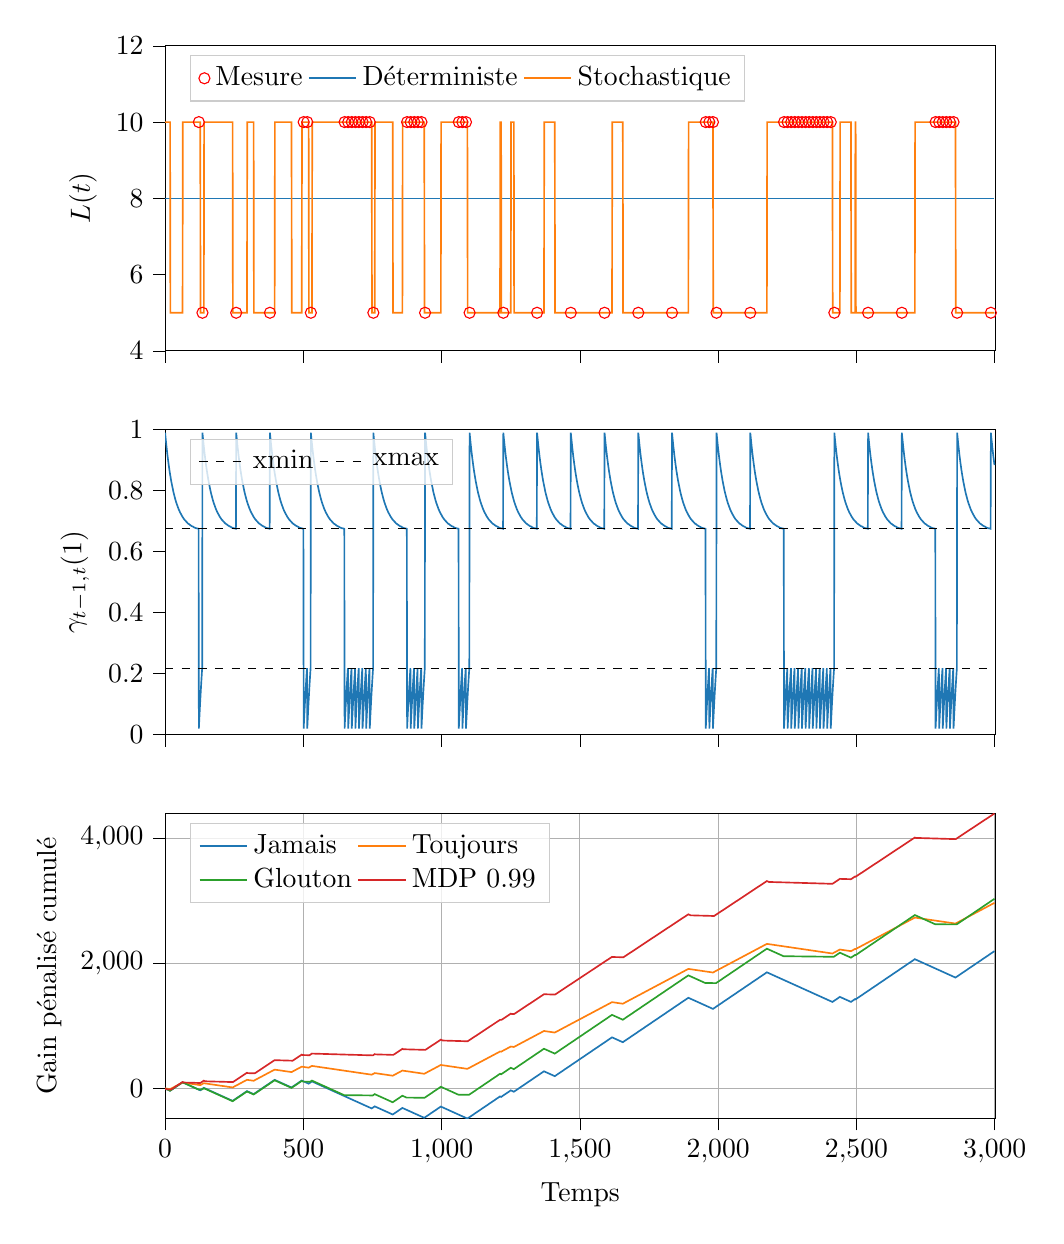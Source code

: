 % This file was created by tikzplotlib v0.9.1.
\begin{tikzpicture}

\definecolor{color0}{rgb}{0.122,0.467,0.706}
\definecolor{color1}{rgb}{1,0.498,0.055}
\definecolor{color2}{rgb}{0.173,0.627,0.173}
\definecolor{color3}{rgb}{0.839,0.153,0.157}

\begin{groupplot}[group style={group size=1 by 3}]
\nextgroupplot[
height=0.45\linewidth,
legend cell align={left},
legend columns=3,
legend style={fill opacity=0.8, draw opacity=1, text opacity=1, at={(0.03,0.97)}, anchor=north west, draw=white!80!black},
scaled x ticks=manual:{}{\pgfmathparse{#1}},
tick align=outside,
tick pos=left,
width=\linewidth,
x grid style={white!69.02!black},
xmin=0, xmax=3002.124,
xtick style={color=black},
xticklabels={},
y grid style={white!69.02!black},
ylabel={\(\displaystyle L(t)\)},
ymin=4, ymax=12,
ytick style={color=black}
]
\addplot [only marks, mark=o, draw=red, colormap/viridis]
table{%
x                      y
122 10
135 5
257 5
379 5
501 10
514 10
527 5
649 10
662 10
675 10
688 10
701 10
714 10
727 10
740 10
753 5
875 10
888 10
901 10
914 10
927 10
940 5
1062 10
1075 10
1088 10
1101 5
1223 5
1345 5
1467 5
1589 5
1711 5
1833 5
1955 10
1968 10
1981 10
1994 5
2116 5
2238 10
2251 10
2264 10
2277 10
2290 10
2303 10
2316 10
2329 10
2342 10
2355 10
2368 10
2381 10
2394 10
2407 10
2420 5
2542 5
2664 5
2786 10
2799 10
2812 10
2825 10
2838 10
2851 10
2864 5
2986 5
};
\addlegendentry{Mesure}
\addplot [semithick, color0]
table {%
0 8
2999 8
};
\addlegendentry{Déterministe}
\addplot [semithick, color1]
table {%
0 10
18 10
19 5
63 5
64 10
127 10
128 5
140 5
141 10
244 10
245 5
296 5
297 10
320 10
321 5
396 5
397 10
457 10
458 5
494 5
495 10
519 10
520 5
531 5
532 10
747 10
748 5
758 5
759 10
823 10
824 5
858 5
859 10
937 10
938 5
997 5
998 10
1093 10
1094 5
1211 5
1212 10
1215 10
1216 5
1250 5
1251 10
1261 10
1262 5
1370 5
1371 10
1409 10
1410 5
1616 5
1617 10
1655 10
1656 5
1892 5
1893 10
1981 10
1982 5
2176 5
2177 10
2413 10
2414 5
2440 5
2441 10
2480 10
2481 5
2495 5
2496 10
2497 10
2498 5
2711 5
2712 10
2858 10
2859 5
2999 5
};
\addlegendentry{Stochastique}

\nextgroupplot[
height=0.45\linewidth,
legend cell align={left},
legend columns=2,
legend style={fill opacity=0.8, draw opacity=1, text opacity=1, at={(0.03,0.97)}, anchor=north west, draw=white!80!black},
scaled x ticks=manual:{}{\pgfmathparse{#1}},
tick align=outside,
tick pos=left,
width=\linewidth,
x grid style={white!69.02!black},
xmin=0, xmax=3002.124,
xtick style={color=black},
xticklabels={},
y grid style={white!69.02!black},
ylabel={\(\displaystyle \gamma_{t-1,t}(1)\)},
ymin=0, ymax=1,
ytick style={color=black}
]
\addplot [semithick, color0, forget plot]
table {%
0 0.99
1 0.98
2 0.971
3 0.962
4 0.953
5 0.944
6 0.936
7 0.928
8 0.92
9 0.912
10 0.905
11 0.898
12 0.891
13 0.884
14 0.878
15 0.871
17 0.859
19 0.848
21 0.837
23 0.827
25 0.818
27 0.809
29 0.8
31 0.792
33 0.785
35 0.778
37 0.771
39 0.765
41 0.759
43 0.754
45 0.749
47 0.744
49 0.739
51 0.735
54 0.729
57 0.724
60 0.719
63 0.714
66 0.71
69 0.706
72 0.703
75 0.7
79 0.696
83 0.692
87 0.69
91 0.687
96 0.684
101 0.682
106 0.679
112 0.677
118 0.676
121 0.675
122 0.02
123 0.039
124 0.058
125 0.076
126 0.094
127 0.111
128 0.128
129 0.144
130 0.16
131 0.175
132 0.19
133 0.204
134 0.218
135 0.99
136 0.98
137 0.971
138 0.962
139 0.953
140 0.944
141 0.936
142 0.928
143 0.92
144 0.912
145 0.905
146 0.898
147 0.891
148 0.884
149 0.878
150 0.871
152 0.859
154 0.848
156 0.837
158 0.827
160 0.818
162 0.809
164 0.8
166 0.792
168 0.785
170 0.778
172 0.771
174 0.765
176 0.759
178 0.754
180 0.749
182 0.744
184 0.739
186 0.735
189 0.729
192 0.724
195 0.719
198 0.714
201 0.71
204 0.706
207 0.703
210 0.7
214 0.696
218 0.692
222 0.69
226 0.687
231 0.684
236 0.682
241 0.679
247 0.677
253 0.676
256 0.675
257 0.99
258 0.98
259 0.971
260 0.962
261 0.953
262 0.944
263 0.936
264 0.928
265 0.92
266 0.912
267 0.905
268 0.898
269 0.891
270 0.884
271 0.878
272 0.871
274 0.859
276 0.848
278 0.837
280 0.827
282 0.818
284 0.809
286 0.8
288 0.792
290 0.785
292 0.778
294 0.771
296 0.765
298 0.759
300 0.754
302 0.749
304 0.744
306 0.739
308 0.735
311 0.729
314 0.724
317 0.719
320 0.714
323 0.71
326 0.706
329 0.703
332 0.7
336 0.696
340 0.692
344 0.69
348 0.687
353 0.684
358 0.682
363 0.679
369 0.677
375 0.676
378 0.675
379 0.99
380 0.98
381 0.971
382 0.962
383 0.953
384 0.944
385 0.936
386 0.928
387 0.92
388 0.912
389 0.905
390 0.898
391 0.891
392 0.884
393 0.878
394 0.871
396 0.859
398 0.848
400 0.837
402 0.827
404 0.818
406 0.809
408 0.8
410 0.792
412 0.785
414 0.778
416 0.771
418 0.765
420 0.759
422 0.754
424 0.749
426 0.744
428 0.739
430 0.735
433 0.729
436 0.724
439 0.719
442 0.714
445 0.71
448 0.706
451 0.703
454 0.7
458 0.696
462 0.692
466 0.69
470 0.687
475 0.684
480 0.682
485 0.679
491 0.677
497 0.676
500 0.675
501 0.02
502 0.039
503 0.058
504 0.076
505 0.094
506 0.111
507 0.128
508 0.144
509 0.16
510 0.175
511 0.19
512 0.204
513 0.218
514 0.02
515 0.039
516 0.058
517 0.076
518 0.094
519 0.111
520 0.128
521 0.144
522 0.16
523 0.175
524 0.19
525 0.204
526 0.218
527 0.99
528 0.98
529 0.971
530 0.962
531 0.953
532 0.944
533 0.936
534 0.928
535 0.92
536 0.912
537 0.905
538 0.898
539 0.891
540 0.884
541 0.878
542 0.871
544 0.859
546 0.848
548 0.837
550 0.827
552 0.818
554 0.809
556 0.8
558 0.792
560 0.785
562 0.778
564 0.771
566 0.765
568 0.759
570 0.754
572 0.749
574 0.744
576 0.739
578 0.735
581 0.729
584 0.724
587 0.719
590 0.714
593 0.71
596 0.706
599 0.703
602 0.7
606 0.696
610 0.692
614 0.69
618 0.687
623 0.684
628 0.682
633 0.679
639 0.677
645 0.676
648 0.675
649 0.02
650 0.039
651 0.058
652 0.076
653 0.094
654 0.111
655 0.128
656 0.144
657 0.16
658 0.175
659 0.19
660 0.204
661 0.218
662 0.02
663 0.039
664 0.058
665 0.076
666 0.094
667 0.111
668 0.128
669 0.144
670 0.16
671 0.175
672 0.19
673 0.204
674 0.218
675 0.02
676 0.039
677 0.058
678 0.076
679 0.094
680 0.111
681 0.128
682 0.144
683 0.16
684 0.175
685 0.19
686 0.204
687 0.218
688 0.02
689 0.039
690 0.058
691 0.076
692 0.094
693 0.111
694 0.128
695 0.144
696 0.16
697 0.175
698 0.19
699 0.204
700 0.218
701 0.02
702 0.039
703 0.058
704 0.076
705 0.094
706 0.111
707 0.128
708 0.144
709 0.16
710 0.175
711 0.19
712 0.204
713 0.218
714 0.02
715 0.039
716 0.058
717 0.076
718 0.094
719 0.111
720 0.128
721 0.144
722 0.16
723 0.175
724 0.19
725 0.204
726 0.218
727 0.02
728 0.039
729 0.058
730 0.076
731 0.094
732 0.111
733 0.128
734 0.144
735 0.16
736 0.175
737 0.19
738 0.204
739 0.218
740 0.02
741 0.039
742 0.058
743 0.076
744 0.094
745 0.111
746 0.128
747 0.144
748 0.16
749 0.175
750 0.19
751 0.204
752 0.218
753 0.99
754 0.98
755 0.971
756 0.962
757 0.953
758 0.944
759 0.936
760 0.928
761 0.92
762 0.912
763 0.905
764 0.898
765 0.891
766 0.884
767 0.878
768 0.871
770 0.859
772 0.848
774 0.837
776 0.827
778 0.818
780 0.809
782 0.8
784 0.792
786 0.785
788 0.778
790 0.771
792 0.765
794 0.759
796 0.754
798 0.749
800 0.744
802 0.739
804 0.735
807 0.729
810 0.724
813 0.719
816 0.714
819 0.71
822 0.706
825 0.703
828 0.7
832 0.696
836 0.692
840 0.69
844 0.687
849 0.684
854 0.682
859 0.679
865 0.677
871 0.676
874 0.675
875 0.02
876 0.039
877 0.058
878 0.076
879 0.094
880 0.111
881 0.128
882 0.144
883 0.16
884 0.175
885 0.19
886 0.204
887 0.218
888 0.02
889 0.039
890 0.058
891 0.076
892 0.094
893 0.111
894 0.128
895 0.144
896 0.16
897 0.175
898 0.19
899 0.204
900 0.218
901 0.02
902 0.039
903 0.058
904 0.076
905 0.094
906 0.111
907 0.128
908 0.144
909 0.16
910 0.175
911 0.19
912 0.204
913 0.218
914 0.02
915 0.039
916 0.058
917 0.076
918 0.094
919 0.111
920 0.128
921 0.144
922 0.16
923 0.175
924 0.19
925 0.204
926 0.218
927 0.02
928 0.039
929 0.058
930 0.076
931 0.094
932 0.111
933 0.128
934 0.144
935 0.16
936 0.175
937 0.19
938 0.204
939 0.218
940 0.99
941 0.98
942 0.971
943 0.962
944 0.953
945 0.944
946 0.936
947 0.928
948 0.92
949 0.912
950 0.905
951 0.898
952 0.891
953 0.884
954 0.878
955 0.871
957 0.859
959 0.848
961 0.837
963 0.827
965 0.818
967 0.809
969 0.8
971 0.792
973 0.785
975 0.778
977 0.771
979 0.765
981 0.759
983 0.754
985 0.749
987 0.744
989 0.739
991 0.735
994 0.729
997 0.724
1000 0.719
1003 0.714
1006 0.71
1009 0.706
1012 0.703
1015 0.7
1019 0.696
1023 0.692
1027 0.69
1031 0.687
1036 0.684
1041 0.682
1046 0.679
1052 0.677
1058 0.676
1061 0.675
1062 0.02
1063 0.039
1064 0.058
1065 0.076
1066 0.094
1067 0.111
1068 0.128
1069 0.144
1070 0.16
1071 0.175
1072 0.19
1073 0.204
1074 0.218
1075 0.02
1076 0.039
1077 0.058
1078 0.076
1079 0.094
1080 0.111
1081 0.128
1082 0.144
1083 0.16
1084 0.175
1085 0.19
1086 0.204
1087 0.218
1088 0.02
1089 0.039
1090 0.058
1091 0.076
1092 0.094
1093 0.111
1094 0.128
1095 0.144
1096 0.16
1097 0.175
1098 0.19
1099 0.204
1100 0.218
1101 0.99
1102 0.98
1103 0.971
1104 0.962
1105 0.953
1106 0.944
1107 0.936
1108 0.928
1109 0.92
1110 0.912
1111 0.905
1112 0.898
1113 0.891
1114 0.884
1115 0.878
1116 0.871
1118 0.859
1120 0.848
1122 0.837
1124 0.827
1126 0.818
1128 0.809
1130 0.8
1132 0.792
1134 0.785
1136 0.778
1138 0.771
1140 0.765
1142 0.759
1144 0.754
1146 0.749
1148 0.744
1150 0.739
1152 0.735
1155 0.729
1158 0.724
1161 0.719
1164 0.714
1167 0.71
1170 0.706
1173 0.703
1176 0.7
1180 0.696
1184 0.692
1188 0.69
1192 0.687
1197 0.684
1202 0.682
1207 0.679
1213 0.677
1219 0.676
1222 0.675
1223 0.99
1224 0.98
1225 0.971
1226 0.962
1227 0.953
1228 0.944
1229 0.936
1230 0.928
1231 0.92
1232 0.912
1233 0.905
1234 0.898
1235 0.891
1236 0.884
1237 0.878
1238 0.871
1240 0.859
1242 0.848
1244 0.837
1246 0.827
1248 0.818
1250 0.809
1252 0.8
1254 0.792
1256 0.785
1258 0.778
1260 0.771
1262 0.765
1264 0.759
1266 0.754
1268 0.749
1270 0.744
1272 0.739
1274 0.735
1277 0.729
1280 0.724
1283 0.719
1286 0.714
1289 0.71
1292 0.706
1295 0.703
1298 0.7
1302 0.696
1306 0.692
1310 0.69
1314 0.687
1319 0.684
1324 0.682
1329 0.679
1335 0.677
1341 0.676
1344 0.675
1345 0.99
1346 0.98
1347 0.971
1348 0.962
1349 0.953
1350 0.944
1351 0.936
1352 0.928
1353 0.92
1354 0.912
1355 0.905
1356 0.898
1357 0.891
1358 0.884
1359 0.878
1360 0.871
1362 0.859
1364 0.848
1366 0.837
1368 0.827
1370 0.818
1372 0.809
1374 0.8
1376 0.792
1378 0.785
1380 0.778
1382 0.771
1384 0.765
1386 0.759
1388 0.754
1390 0.749
1392 0.744
1394 0.739
1396 0.735
1399 0.729
1402 0.724
1405 0.719
1408 0.714
1411 0.71
1414 0.706
1417 0.703
1420 0.7
1424 0.696
1428 0.692
1432 0.69
1436 0.687
1441 0.684
1446 0.682
1451 0.679
1457 0.677
1463 0.676
1466 0.675
1467 0.99
1468 0.98
1469 0.971
1470 0.962
1471 0.953
1472 0.944
1473 0.936
1474 0.928
1475 0.92
1476 0.912
1477 0.905
1478 0.898
1479 0.891
1480 0.884
1481 0.878
1482 0.871
1484 0.859
1486 0.848
1488 0.837
1490 0.827
1492 0.818
1494 0.809
1496 0.8
1498 0.792
1500 0.785
1502 0.778
1504 0.771
1506 0.765
1508 0.759
1510 0.754
1512 0.749
1514 0.744
1516 0.739
1518 0.735
1521 0.729
1524 0.724
1527 0.719
1530 0.714
1533 0.71
1536 0.706
1539 0.703
1542 0.7
1546 0.696
1550 0.692
1554 0.69
1558 0.687
1563 0.684
1568 0.682
1573 0.679
1579 0.677
1585 0.676
1588 0.675
1589 0.99
1590 0.98
1591 0.971
1592 0.962
1593 0.953
1594 0.944
1595 0.936
1596 0.928
1597 0.92
1598 0.912
1599 0.905
1600 0.898
1601 0.891
1602 0.884
1603 0.878
1604 0.871
1606 0.859
1608 0.848
1610 0.837
1612 0.827
1614 0.818
1616 0.809
1618 0.8
1620 0.792
1622 0.785
1624 0.778
1626 0.771
1628 0.765
1630 0.759
1632 0.754
1634 0.749
1636 0.744
1638 0.739
1640 0.735
1643 0.729
1646 0.724
1649 0.719
1652 0.714
1655 0.71
1658 0.706
1661 0.703
1664 0.7
1668 0.696
1672 0.692
1676 0.69
1680 0.687
1685 0.684
1690 0.682
1695 0.679
1701 0.677
1707 0.676
1710 0.675
1711 0.99
1712 0.98
1713 0.971
1714 0.962
1715 0.953
1716 0.944
1717 0.936
1718 0.928
1719 0.92
1720 0.912
1721 0.905
1722 0.898
1723 0.891
1724 0.884
1725 0.878
1726 0.871
1728 0.859
1730 0.848
1732 0.837
1734 0.827
1736 0.818
1738 0.809
1740 0.8
1742 0.792
1744 0.785
1746 0.778
1748 0.771
1750 0.765
1752 0.759
1754 0.754
1756 0.749
1758 0.744
1760 0.739
1762 0.735
1765 0.729
1768 0.724
1771 0.719
1774 0.714
1777 0.71
1780 0.706
1783 0.703
1786 0.7
1790 0.696
1794 0.692
1798 0.69
1802 0.687
1807 0.684
1812 0.682
1817 0.679
1823 0.677
1829 0.676
1832 0.675
1833 0.99
1834 0.98
1835 0.971
1836 0.962
1837 0.953
1838 0.944
1839 0.936
1840 0.928
1841 0.92
1842 0.912
1843 0.905
1844 0.898
1845 0.891
1846 0.884
1847 0.878
1848 0.871
1850 0.859
1852 0.848
1854 0.837
1856 0.827
1858 0.818
1860 0.809
1862 0.8
1864 0.792
1866 0.785
1868 0.778
1870 0.771
1872 0.765
1874 0.759
1876 0.754
1878 0.749
1880 0.744
1882 0.739
1884 0.735
1887 0.729
1890 0.724
1893 0.719
1896 0.714
1899 0.71
1902 0.706
1905 0.703
1908 0.7
1912 0.696
1916 0.692
1920 0.69
1924 0.687
1929 0.684
1934 0.682
1939 0.679
1945 0.677
1951 0.676
1954 0.675
1955 0.02
1956 0.039
1957 0.058
1958 0.076
1959 0.094
1960 0.111
1961 0.128
1962 0.144
1963 0.16
1964 0.175
1965 0.19
1966 0.204
1967 0.218
1968 0.02
1969 0.039
1970 0.058
1971 0.076
1972 0.094
1973 0.111
1974 0.128
1975 0.144
1976 0.16
1977 0.175
1978 0.19
1979 0.204
1980 0.218
1981 0.02
1982 0.039
1983 0.058
1984 0.076
1985 0.094
1986 0.111
1987 0.128
1988 0.144
1989 0.16
1990 0.175
1991 0.19
1992 0.204
1993 0.218
1994 0.99
1995 0.98
1996 0.971
1997 0.962
1998 0.953
1999 0.944
2000 0.936
2001 0.928
2002 0.92
2003 0.912
2004 0.905
2005 0.898
2006 0.891
2007 0.884
2008 0.878
2009 0.871
2011 0.859
2013 0.848
2015 0.837
2017 0.827
2019 0.818
2021 0.809
2023 0.8
2025 0.792
2027 0.785
2029 0.778
2031 0.771
2033 0.765
2035 0.759
2037 0.754
2039 0.749
2041 0.744
2043 0.739
2045 0.735
2048 0.729
2051 0.724
2054 0.719
2057 0.714
2060 0.71
2063 0.706
2066 0.703
2069 0.7
2073 0.696
2077 0.692
2081 0.69
2085 0.687
2090 0.684
2095 0.682
2100 0.679
2106 0.677
2112 0.676
2115 0.675
2116 0.99
2117 0.98
2118 0.971
2119 0.962
2120 0.953
2121 0.944
2122 0.936
2123 0.928
2124 0.92
2125 0.912
2126 0.905
2127 0.898
2128 0.891
2129 0.884
2130 0.878
2131 0.871
2133 0.859
2135 0.848
2137 0.837
2139 0.827
2141 0.818
2143 0.809
2145 0.8
2147 0.792
2149 0.785
2151 0.778
2153 0.771
2155 0.765
2157 0.759
2159 0.754
2161 0.749
2163 0.744
2165 0.739
2167 0.735
2170 0.729
2173 0.724
2176 0.719
2179 0.714
2182 0.71
2185 0.706
2188 0.703
2191 0.7
2195 0.696
2199 0.692
2203 0.69
2207 0.687
2212 0.684
2217 0.682
2222 0.679
2228 0.677
2234 0.676
2237 0.675
2238 0.02
2239 0.039
2240 0.058
2241 0.076
2242 0.094
2243 0.111
2244 0.128
2245 0.144
2246 0.16
2247 0.175
2248 0.19
2249 0.204
2250 0.218
2251 0.02
2252 0.039
2253 0.058
2254 0.076
2255 0.094
2256 0.111
2257 0.128
2258 0.144
2259 0.16
2260 0.175
2261 0.19
2262 0.204
2263 0.218
2264 0.02
2265 0.039
2266 0.058
2267 0.076
2268 0.094
2269 0.111
2270 0.128
2271 0.144
2272 0.16
2273 0.175
2274 0.19
2275 0.204
2276 0.218
2277 0.02
2278 0.039
2279 0.058
2280 0.076
2281 0.094
2282 0.111
2283 0.128
2284 0.144
2285 0.16
2286 0.175
2287 0.19
2288 0.204
2289 0.218
2290 0.02
2291 0.039
2292 0.058
2293 0.076
2294 0.094
2295 0.111
2296 0.128
2297 0.144
2298 0.16
2299 0.175
2300 0.19
2301 0.204
2302 0.218
2303 0.02
2304 0.039
2305 0.058
2306 0.076
2307 0.094
2308 0.111
2309 0.128
2310 0.144
2311 0.16
2312 0.175
2313 0.19
2314 0.204
2315 0.218
2316 0.02
2317 0.039
2318 0.058
2319 0.076
2320 0.094
2321 0.111
2322 0.128
2323 0.144
2324 0.16
2325 0.175
2326 0.19
2327 0.204
2328 0.218
2329 0.02
2330 0.039
2331 0.058
2332 0.076
2333 0.094
2334 0.111
2335 0.128
2336 0.144
2337 0.16
2338 0.175
2339 0.19
2340 0.204
2341 0.218
2342 0.02
2343 0.039
2344 0.058
2345 0.076
2346 0.094
2347 0.111
2348 0.128
2349 0.144
2350 0.16
2351 0.175
2352 0.19
2353 0.204
2354 0.218
2355 0.02
2356 0.039
2357 0.058
2358 0.076
2359 0.094
2360 0.111
2361 0.128
2362 0.144
2363 0.16
2364 0.175
2365 0.19
2366 0.204
2367 0.218
2368 0.02
2369 0.039
2370 0.058
2371 0.076
2372 0.094
2373 0.111
2374 0.128
2375 0.144
2376 0.16
2377 0.175
2378 0.19
2379 0.204
2380 0.218
2381 0.02
2382 0.039
2383 0.058
2384 0.076
2385 0.094
2386 0.111
2387 0.128
2388 0.144
2389 0.16
2390 0.175
2391 0.19
2392 0.204
2393 0.218
2394 0.02
2395 0.039
2396 0.058
2397 0.076
2398 0.094
2399 0.111
2400 0.128
2401 0.144
2402 0.16
2403 0.175
2404 0.19
2405 0.204
2406 0.218
2407 0.02
2408 0.039
2409 0.058
2410 0.076
2411 0.094
2412 0.111
2413 0.128
2414 0.144
2415 0.16
2416 0.175
2417 0.19
2418 0.204
2419 0.218
2420 0.99
2421 0.98
2422 0.971
2423 0.962
2424 0.953
2425 0.944
2426 0.936
2427 0.928
2428 0.92
2429 0.912
2430 0.905
2431 0.898
2432 0.891
2433 0.884
2434 0.878
2435 0.871
2437 0.859
2439 0.848
2441 0.837
2443 0.827
2445 0.818
2447 0.809
2449 0.8
2451 0.792
2453 0.785
2455 0.778
2457 0.771
2459 0.765
2461 0.759
2463 0.754
2465 0.749
2467 0.744
2469 0.739
2471 0.735
2474 0.729
2477 0.724
2480 0.719
2483 0.714
2486 0.71
2489 0.706
2492 0.703
2495 0.7
2499 0.696
2503 0.692
2507 0.69
2511 0.687
2516 0.684
2521 0.682
2526 0.679
2532 0.677
2538 0.676
2541 0.675
2542 0.99
2543 0.98
2544 0.971
2545 0.962
2546 0.953
2547 0.944
2548 0.936
2549 0.928
2550 0.92
2551 0.912
2552 0.905
2553 0.898
2554 0.891
2555 0.884
2556 0.878
2557 0.871
2559 0.859
2561 0.848
2563 0.837
2565 0.827
2567 0.818
2569 0.809
2571 0.8
2573 0.792
2575 0.785
2577 0.778
2579 0.771
2581 0.765
2583 0.759
2585 0.754
2587 0.749
2589 0.744
2591 0.739
2593 0.735
2596 0.729
2599 0.724
2602 0.719
2605 0.714
2608 0.71
2611 0.706
2614 0.703
2617 0.7
2621 0.696
2625 0.692
2629 0.69
2633 0.687
2638 0.684
2643 0.682
2648 0.679
2654 0.677
2660 0.676
2663 0.675
2664 0.99
2665 0.98
2666 0.971
2667 0.962
2668 0.953
2669 0.944
2670 0.936
2671 0.928
2672 0.92
2673 0.912
2674 0.905
2675 0.898
2676 0.891
2677 0.884
2678 0.878
2679 0.871
2681 0.859
2683 0.848
2685 0.837
2687 0.827
2689 0.818
2691 0.809
2693 0.8
2695 0.792
2697 0.785
2699 0.778
2701 0.771
2703 0.765
2705 0.759
2707 0.754
2709 0.749
2711 0.744
2713 0.739
2715 0.735
2718 0.729
2721 0.724
2724 0.719
2727 0.714
2730 0.71
2733 0.706
2736 0.703
2739 0.7
2743 0.696
2747 0.692
2751 0.69
2755 0.687
2760 0.684
2765 0.682
2770 0.679
2776 0.677
2782 0.676
2785 0.675
2786 0.02
2787 0.039
2788 0.058
2789 0.076
2790 0.094
2791 0.111
2792 0.128
2793 0.144
2794 0.16
2795 0.175
2796 0.19
2797 0.204
2798 0.218
2799 0.02
2800 0.039
2801 0.058
2802 0.076
2803 0.094
2804 0.111
2805 0.128
2806 0.144
2807 0.16
2808 0.175
2809 0.19
2810 0.204
2811 0.218
2812 0.02
2813 0.039
2814 0.058
2815 0.076
2816 0.094
2817 0.111
2818 0.128
2819 0.144
2820 0.16
2821 0.175
2822 0.19
2823 0.204
2824 0.218
2825 0.02
2826 0.039
2827 0.058
2828 0.076
2829 0.094
2830 0.111
2831 0.128
2832 0.144
2833 0.16
2834 0.175
2835 0.19
2836 0.204
2837 0.218
2838 0.02
2839 0.039
2840 0.058
2841 0.076
2842 0.094
2843 0.111
2844 0.128
2845 0.144
2846 0.16
2847 0.175
2848 0.19
2849 0.204
2850 0.218
2851 0.02
2852 0.039
2853 0.058
2854 0.076
2855 0.094
2856 0.111
2857 0.128
2858 0.144
2859 0.16
2860 0.175
2861 0.19
2862 0.204
2863 0.218
2864 0.99
2865 0.98
2866 0.971
2867 0.962
2868 0.953
2869 0.944
2870 0.936
2871 0.928
2872 0.92
2873 0.912
2874 0.905
2875 0.898
2876 0.891
2877 0.884
2878 0.878
2879 0.871
2881 0.859
2883 0.848
2885 0.837
2887 0.827
2889 0.818
2891 0.809
2893 0.8
2895 0.792
2897 0.785
2899 0.778
2901 0.771
2903 0.765
2905 0.759
2907 0.754
2909 0.749
2911 0.744
2913 0.739
2915 0.735
2918 0.729
2921 0.724
2924 0.719
2927 0.714
2930 0.71
2933 0.706
2936 0.703
2939 0.7
2943 0.696
2947 0.692
2951 0.69
2955 0.687
2960 0.684
2965 0.682
2970 0.679
2976 0.677
2982 0.676
2985 0.675
2986 0.99
2987 0.98
2988 0.971
2989 0.962
2990 0.953
2991 0.944
2992 0.936
2993 0.928
2994 0.92
2995 0.912
2996 0.905
2997 0.898
2998 0.891
2999 0.884
};
\addplot [black, dashed]
table {%
0 0.217
3000 0.217
};
\addlegendentry{xmin}
\addplot [black, dashed]
table {%
0 0.675
3000 0.675
};
\addlegendentry{xmax}

\nextgroupplot[
height=0.45\linewidth,
legend cell align={left},
legend columns=2,
legend style={fill opacity=0.8, draw opacity=1, text opacity=1, at={(0.03,0.97)}, anchor=north west, draw=white!80!black},
tick align=outside,
tick pos=left,
width=\linewidth,
x grid style={white!69.02!black},
xlabel={Temps},
xmajorgrids,
xmin=0, xmax=3002.124,
xtick style={color=black},
y grid style={white!69.02!black},
ylabel={Gain pénalisé cumulé},
ymajorgrids,
ymin=-483, ymax=4396.2,
ytick style={color=black}
]
\addplot [semithick, color0]
table {%
0 -2
18 -38
63 97
127 -31
140 8
244 -200
296 -44
320 -92
396 136
457 14
494 125
519 75
531 111
747 -321
758 -288
823 -418
858 -313
937 -471
997 -291
1093 -483
1211 -129
1215 -137
1250 -32
1261 -54
1370 273
1409 195
1616 816
1655 738
1892 1449
1981 1271
2176 1856
2413 1382
2440 1463
2480 1383
2495 1428
2497 1424
2711 2066
2858 1772
2999 2195
};
\addlegendentry{Jamais}
\addplot [semithick, color1]
table {%
0 -0.65
18 -12.35
63 93.4
127 51.8
140 82.35
244 14.75
296 136.95
320 121.35
396 299.95
457 260.3
494 347.25
519 331
531 359.2
747 218.8
758 244.65
823 202.4
858 284.65
937 233.3
997 374.3
1093 311.9
1211 589.2
1215 586.6
1250 668.85
1261 661.7
1370 917.85
1409 892.5
1616 1378.95
1655 1353.6
1892 1910.55
1981 1852.7
2176 2310.95
2413 2156.9
2440 2220.35
2480 2194.35
2495 2229.6
2497 2228.3
2711 2731.2
2858 2635.65
2999 2967
};
\addlegendentry{Toujours}
\addplot [semithick, color2]
table {%
0 -2
18 -38
63 97
120 -17
121 -17.65
133 -17.65
135 -12.3
140 2.7
244 -205.3
296 -49.95
320 -97.95
396 129.4
457 7.4
494 118.4
499 108.4
500 107.75
512 107.75
513 107.1
525 107.1
527 112.45
531 124.45
647 -107.55
648 -108.2
660 -108.2
661 -108.85
673 -108.85
674 -109.5
686 -109.5
687 -110.15
699 -110.15
700 -110.8
712 -110.8
713 -111.45
725 -111.45
726 -112.1
738 -112.1
739 -112.75
751 -112.75
753 -107.4
758 -92.4
823 -222.4
858 -117.4
873 -147.4
874 -148.05
886 -148.05
887 -148.7
899 -148.7
900 -149.35
912 -149.35
913 -150
925 -150
926 -150.65
938 -150.65
940 -145.3
997 25.7
1060 -100.3
1061 -100.95
1073 -100.95
1074 -101.6
1086 -101.6
1087 -102.25
1099 -102.25
1101 -96.9
1211 233.1
1215 225.1
1250 329.45
1261 307.45
1370 633.8
1409 555.8
1616 1175.5
1655 1097.5
1892 1807.2
1953 1685.2
1954 1684.55
1966 1684.55
1967 1683.9
1979 1683.9
1980 1683.25
1992 1683.25
1994 1688.6
2176 2233.95
2236 2113.95
2237 2113.3
2249 2113.3
2250 2112.65
2262 2112.65
2263 2112
2275 2112
2276 2111.35
2288 2111.35
2289 2110.7
2301 2110.7
2302 2110.05
2314 2110.05
2315 2109.4
2327 2109.4
2328 2108.75
2340 2108.75
2341 2108.1
2353 2108.1
2354 2107.45
2366 2107.45
2367 2106.8
2379 2106.8
2380 2106.15
2392 2106.15
2393 2105.5
2405 2105.5
2406 2104.85
2418 2104.85
2420 2110.2
2440 2170.2
2480 2090.2
2495 2135.2
2497 2131.2
2711 2771.9
2784 2625.9
2785 2625.25
2797 2625.25
2798 2624.6
2810 2624.6
2811 2623.95
2823 2623.95
2824 2623.3
2836 2623.3
2837 2622.65
2849 2622.65
2850 2622
2862 2622
2864 2627.35
2999 3031.7
};
\addlegendentry{Glouton}
\addplot [semithick, color3]
table {%
0 -2
7 -16
8 -16.65
12 -16.65
13 -17.3
17 -17.3
18 -17.95
22 -17.95
24 -12.6
49 61.1
51 66.45
63 101.8
67 93.8
68 93.15
72 93.15
73 92.5
77 92.5
78 91.85
82 91.85
83 91.2
87 91.2
88 90.55
92 90.55
93 89.9
97 89.9
98 89.25
102 89.25
103 88.6
107 88.6
108 87.95
112 87.95
113 87.3
117 87.3
118 86.65
122 86.65
123 86
127 86
129 91.35
140 123.7
145 113.7
146 113.05
150 113.05
151 112.4
155 112.4
156 111.75
160 111.75
161 111.1
165 111.1
166 110.45
170 110.45
171 109.8
175 109.8
176 109.15
180 109.15
181 108.5
185 108.5
186 107.85
190 107.85
191 107.2
195 107.2
196 106.55
200 106.55
201 105.9
205 105.9
206 105.25
210 105.25
211 104.6
215 104.6
216 103.95
220 103.95
221 103.3
225 103.3
226 102.65
230 102.65
231 102
235 102
236 101.35
240 101.35
241 100.7
245 100.7
247 106.05
272 179.75
274 185.1
296 249.8
299 243.8
300 243.15
304 243.15
305 242.5
309 242.5
310 241.85
314 241.85
315 241.2
319 241.2
320 240.55
324 240.55
326 245.9
351 319.6
353 324.95
378 398.65
380 404
396 451.35
397 450.7
401 450.7
402 450.05
406 450.05
407 449.4
411 449.4
412 448.75
416 448.75
417 448.1
421 448.1
422 447.45
426 447.45
427 446.8
431 446.8
432 446.15
436 446.15
437 445.5
441 445.5
442 444.85
446 444.85
447 444.2
451 444.2
452 443.55
456 443.55
457 442.9
461 442.9
463 448.25
488 521.95
490 527.3
494 539.3
497 533.3
498 532.65
502 532.65
503 532
507 532
508 531.35
512 531.35
513 530.7
517 530.7
518 530.05
522 530.05
524 535.4
531 556.4
532 555.75
536 555.75
537 555.1
541 555.1
542 554.45
546 554.45
547 553.8
551 553.8
552 553.15
556 553.15
557 552.5
561 552.5
562 551.85
566 551.85
567 551.2
571 551.2
572 550.55
576 550.55
577 549.9
581 549.9
582 549.25
586 549.25
587 548.6
591 548.6
592 547.95
596 547.95
597 547.3
601 547.3
602 546.65
606 546.65
607 546
611 546
612 545.35
616 545.35
617 544.7
621 544.7
622 544.05
626 544.05
627 543.4
631 543.4
632 542.75
636 542.75
637 542.1
641 542.1
642 541.45
646 541.45
647 540.8
651 540.8
652 540.15
656 540.15
657 539.5
661 539.5
662 538.85
666 538.85
667 538.2
671 538.2
672 537.55
676 537.55
677 536.9
681 536.9
682 536.25
686 536.25
687 535.6
691 535.6
692 534.95
696 534.95
697 534.3
701 534.3
702 533.65
706 533.65
707 533
711 533
712 532.35
716 532.35
717 531.7
721 531.7
722 531.05
726 531.05
727 530.4
731 530.4
732 529.75
736 529.75
737 529.1
741 529.1
742 528.45
746 528.45
747 527.8
751 527.8
753 533.15
758 548.15
760 544.15
761 543.5
765 543.5
766 542.85
770 542.85
771 542.2
775 542.2
776 541.55
780 541.55
781 540.9
785 540.9
786 540.25
790 540.25
791 539.6
795 539.6
796 538.95
800 538.95
801 538.3
805 538.3
806 537.65
810 537.65
811 537
815 537
816 536.35
820 536.35
821 535.7
825 535.7
827 541.05
852 614.75
854 620.1
858 632.1
861 626.1
862 625.45
866 625.45
867 624.8
871 624.8
872 624.15
876 624.15
877 623.5
881 623.5
882 622.85
886 622.85
887 622.2
891 622.2
892 621.55
896 621.55
897 620.9
901 620.9
902 620.25
906 620.25
907 619.6
911 619.6
912 618.95
916 618.95
917 618.3
921 618.3
922 617.65
926 617.65
927 617
931 617
932 616.35
936 616.35
937 615.7
941 615.7
943 621.05
968 694.75
970 700.1
995 773.8
997 779.15
1004 765.15
1005 764.5
1009 764.5
1010 763.85
1014 763.85
1015 763.2
1019 763.2
1020 762.55
1024 762.55
1025 761.9
1029 761.9
1030 761.25
1034 761.25
1035 760.6
1039 760.6
1040 759.95
1044 759.95
1045 759.3
1049 759.3
1050 758.65
1054 758.65
1055 758
1059 758
1060 757.35
1064 757.35
1065 756.7
1069 756.7
1070 756.05
1074 756.05
1075 755.4
1079 755.4
1080 754.75
1084 754.75
1085 754.1
1089 754.1
1090 753.45
1094 753.45
1096 758.8
1121 832.5
1123 837.85
1148 911.55
1150 916.9
1175 990.6
1177 995.95
1202 1069.65
1204 1075
1211 1096
1212 1095.35
1216 1095.35
1218 1100.7
1243 1174.4
1245 1179.75
1250 1194.75
1252 1190.75
1253 1190.1
1257 1190.1
1258 1189.45
1262 1189.45
1264 1194.8
1289 1268.5
1291 1273.85
1316 1347.55
1318 1352.9
1343 1426.6
1345 1431.95
1370 1505.65
1371 1505
1375 1505
1376 1504.35
1380 1504.35
1381 1503.7
1385 1503.7
1386 1503.05
1390 1503.05
1391 1502.4
1395 1502.4
1396 1501.75
1400 1501.75
1401 1501.1
1405 1501.1
1406 1500.45
1410 1500.45
1412 1505.8
1437 1579.5
1439 1584.85
1464 1658.55
1466 1663.9
1491 1737.6
1493 1742.95
1518 1816.65
1520 1822
1545 1895.7
1547 1901.05
1572 1974.75
1574 1980.1
1599 2053.8
1601 2059.15
1616 2103.5
1617 2101.5
1618 2100.85
1622 2100.85
1623 2100.2
1627 2100.2
1628 2099.55
1632 2099.55
1633 2098.9
1637 2098.9
1638 2098.25
1642 2098.25
1643 2097.6
1647 2097.6
1648 2096.95
1652 2096.95
1653 2096.3
1657 2096.3
1659 2101.65
1684 2175.35
1686 2180.7
1711 2254.4
1713 2259.75
1738 2333.45
1740 2338.8
1765 2412.5
1767 2417.85
1792 2491.55
1794 2496.9
1819 2570.6
1821 2575.95
1846 2649.65
1848 2655
1873 2728.7
1875 2734.05
1892 2783.75
1900 2767.75
1901 2767.1
1905 2767.1
1906 2766.45
1910 2766.45
1911 2765.8
1915 2765.8
1916 2765.15
1920 2765.15
1921 2764.5
1925 2764.5
1926 2763.85
1930 2763.85
1931 2763.2
1935 2763.2
1936 2762.55
1940 2762.55
1941 2761.9
1945 2761.9
1946 2761.25
1950 2761.25
1951 2760.6
1955 2760.6
1956 2759.95
1960 2759.95
1961 2759.3
1965 2759.3
1966 2758.65
1970 2758.65
1971 2758
1975 2758
1976 2757.35
1980 2757.35
1981 2756.7
1985 2756.7
1987 2762.05
2012 2835.75
2014 2841.1
2039 2914.8
2041 2920.15
2066 2993.85
2068 2999.2
2093 3072.9
2095 3078.25
2120 3151.95
2122 3157.3
2147 3231
2149 3236.35
2174 3310.05
2176 3315.4
2183 3301.4
2184 3300.75
2188 3300.75
2189 3300.1
2193 3300.1
2194 3299.45
2198 3299.45
2199 3298.8
2203 3298.8
2204 3298.15
2208 3298.15
2209 3297.5
2213 3297.5
2214 3296.85
2218 3296.85
2219 3296.2
2223 3296.2
2224 3295.55
2228 3295.55
2229 3294.9
2233 3294.9
2234 3294.25
2238 3294.25
2239 3293.6
2243 3293.6
2244 3292.95
2248 3292.95
2249 3292.3
2253 3292.3
2254 3291.65
2258 3291.65
2259 3291
2263 3291
2264 3290.35
2268 3290.35
2269 3289.7
2273 3289.7
2274 3289.05
2278 3289.05
2279 3288.4
2283 3288.4
2284 3287.75
2288 3287.75
2289 3287.1
2293 3287.1
2294 3286.45
2298 3286.45
2299 3285.8
2303 3285.8
2304 3285.15
2308 3285.15
2309 3284.5
2313 3284.5
2314 3283.85
2318 3283.85
2319 3283.2
2323 3283.2
2324 3282.55
2328 3282.55
2329 3281.9
2333 3281.9
2334 3281.25
2338 3281.25
2339 3280.6
2343 3280.6
2344 3279.95
2348 3279.95
2349 3279.3
2353 3279.3
2354 3278.65
2358 3278.65
2359 3278
2363 3278
2364 3277.35
2368 3277.35
2369 3276.7
2373 3276.7
2374 3276.05
2378 3276.05
2379 3275.4
2383 3275.4
2384 3274.75
2388 3274.75
2389 3274.1
2393 3274.1
2394 3273.45
2398 3273.45
2399 3272.8
2403 3272.8
2404 3272.15
2408 3272.15
2409 3271.5
2413 3271.5
2415 3276.85
2440 3350.55
2441 3349.9
2445 3349.9
2446 3349.25
2450 3349.25
2451 3348.6
2455 3348.6
2456 3347.95
2460 3347.95
2461 3347.3
2465 3347.3
2466 3346.65
2470 3346.65
2471 3346
2475 3346
2476 3345.35
2480 3345.35
2482 3350.7
2495 3389.05
2497 3385.05
2516 3440.75
2518 3446.1
2543 3519.8
2545 3525.15
2570 3598.85
2572 3604.2
2597 3677.9
2599 3683.25
2624 3756.95
2626 3762.3
2651 3836
2653 3841.35
2678 3915.05
2680 3920.4
2705 3994.1
2707 3999.45
2711 4011.45
2714 4005.45
2715 4004.8
2719 4004.8
2720 4004.15
2724 4004.15
2725 4003.5
2729 4003.5
2730 4002.85
2734 4002.85
2735 4002.2
2739 4002.2
2740 4001.55
2744 4001.55
2745 4000.9
2749 4000.9
2750 4000.25
2754 4000.25
2755 3999.6
2759 3999.6
2760 3998.95
2764 3998.95
2765 3998.3
2769 3998.3
2770 3997.65
2774 3997.65
2775 3997
2779 3997
2780 3996.35
2784 3996.35
2785 3995.7
2789 3995.7
2790 3995.05
2794 3995.05
2795 3994.4
2799 3994.4
2800 3993.75
2804 3993.75
2805 3993.1
2809 3993.1
2810 3992.45
2814 3992.45
2815 3991.8
2819 3991.8
2820 3991.15
2824 3991.15
2825 3990.5
2829 3990.5
2830 3989.85
2834 3989.85
2835 3989.2
2839 3989.2
2840 3988.55
2844 3988.55
2845 3987.9
2849 3987.9
2850 3987.25
2854 3987.25
2855 3986.6
2859 3986.6
2861 3991.95
2886 4065.65
2888 4071
2913 4144.7
2915 4150.05
2940 4223.75
2942 4229.1
2967 4302.8
2969 4308.15
2994 4381.85
2996 4387.2
2999 4396.2
};
\addlegendentry{MDP 0.99}
\end{groupplot}

\end{tikzpicture}
